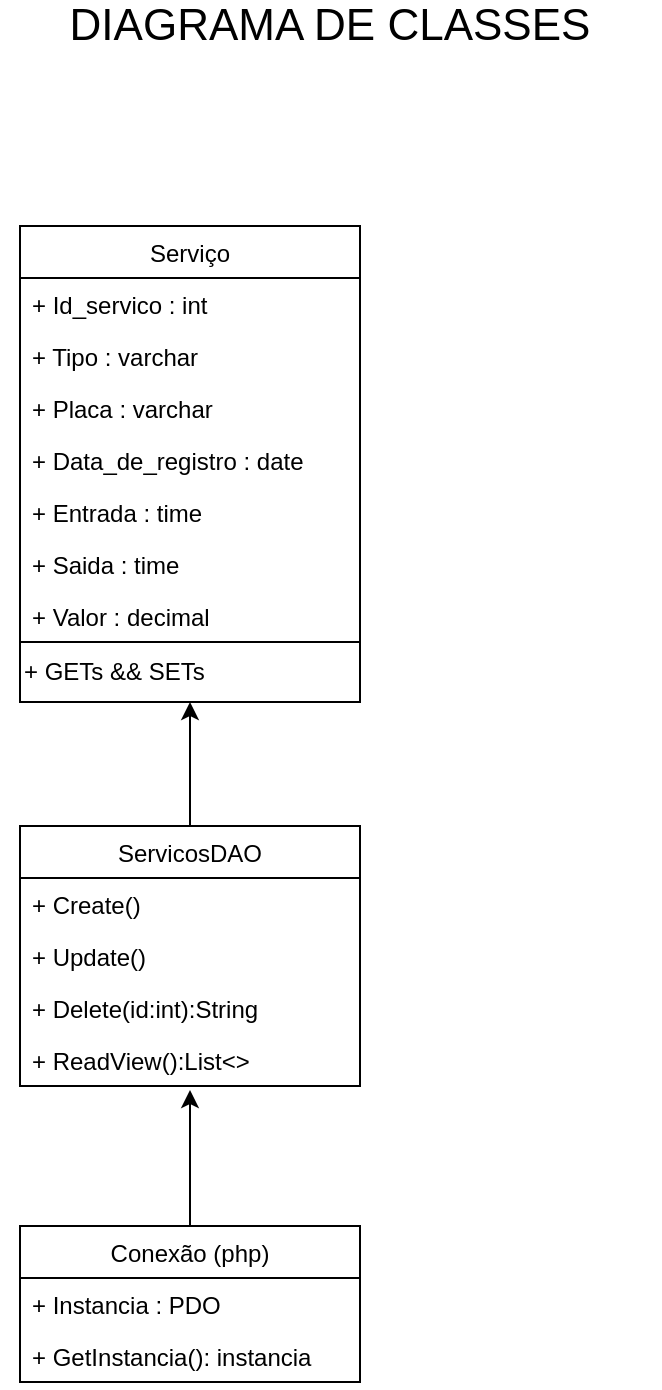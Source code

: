 <mxfile version="14.0.4" type="device"><diagram id="T_OzrwKeE7rdT4wudKMQ" name="Page-1"><mxGraphModel dx="1422" dy="737" grid="1" gridSize="10" guides="1" tooltips="1" connect="1" arrows="1" fold="1" page="1" pageScale="1" pageWidth="827" pageHeight="1169" math="0" shadow="0"><root><mxCell id="0"/><mxCell id="1" parent="0"/><mxCell id="YkXG-5o4-bUU3TbdutUj-1" value="Serviço" style="swimlane;fontStyle=0;childLayout=stackLayout;horizontal=1;startSize=26;fillColor=none;horizontalStack=0;resizeParent=1;resizeParentMax=0;resizeLast=0;collapsible=1;marginBottom=0;" vertex="1" parent="1"><mxGeometry x="110" y="140" width="170" height="208" as="geometry"/></mxCell><mxCell id="YkXG-5o4-bUU3TbdutUj-2" value="+ Id_servico : int" style="text;strokeColor=none;fillColor=none;align=left;verticalAlign=top;spacingLeft=4;spacingRight=4;overflow=hidden;rotatable=0;points=[[0,0.5],[1,0.5]];portConstraint=eastwest;" vertex="1" parent="YkXG-5o4-bUU3TbdutUj-1"><mxGeometry y="26" width="170" height="26" as="geometry"/></mxCell><mxCell id="YkXG-5o4-bUU3TbdutUj-3" value="+ Tipo : varchar" style="text;strokeColor=none;fillColor=none;align=left;verticalAlign=top;spacingLeft=4;spacingRight=4;overflow=hidden;rotatable=0;points=[[0,0.5],[1,0.5]];portConstraint=eastwest;" vertex="1" parent="YkXG-5o4-bUU3TbdutUj-1"><mxGeometry y="52" width="170" height="26" as="geometry"/></mxCell><mxCell id="YkXG-5o4-bUU3TbdutUj-4" value="+ Placa : varchar" style="text;strokeColor=none;fillColor=none;align=left;verticalAlign=top;spacingLeft=4;spacingRight=4;overflow=hidden;rotatable=0;points=[[0,0.5],[1,0.5]];portConstraint=eastwest;" vertex="1" parent="YkXG-5o4-bUU3TbdutUj-1"><mxGeometry y="78" width="170" height="26" as="geometry"/></mxCell><mxCell id="YkXG-5o4-bUU3TbdutUj-5" value="+ Data_de_registro : date" style="text;strokeColor=none;fillColor=none;align=left;verticalAlign=top;spacingLeft=4;spacingRight=4;overflow=hidden;rotatable=0;points=[[0,0.5],[1,0.5]];portConstraint=eastwest;" vertex="1" parent="YkXG-5o4-bUU3TbdutUj-1"><mxGeometry y="104" width="170" height="26" as="geometry"/></mxCell><mxCell id="YkXG-5o4-bUU3TbdutUj-6" value="+ Entrada : time" style="text;strokeColor=none;fillColor=none;align=left;verticalAlign=top;spacingLeft=4;spacingRight=4;overflow=hidden;rotatable=0;points=[[0,0.5],[1,0.5]];portConstraint=eastwest;" vertex="1" parent="YkXG-5o4-bUU3TbdutUj-1"><mxGeometry y="130" width="170" height="26" as="geometry"/></mxCell><mxCell id="YkXG-5o4-bUU3TbdutUj-7" value="+ Saida : time" style="text;strokeColor=none;fillColor=none;align=left;verticalAlign=top;spacingLeft=4;spacingRight=4;overflow=hidden;rotatable=0;points=[[0,0.5],[1,0.5]];portConstraint=eastwest;" vertex="1" parent="YkXG-5o4-bUU3TbdutUj-1"><mxGeometry y="156" width="170" height="26" as="geometry"/></mxCell><mxCell id="YkXG-5o4-bUU3TbdutUj-10" value="+ Valor : decimal" style="text;strokeColor=none;fillColor=none;align=left;verticalAlign=top;spacingLeft=4;spacingRight=4;overflow=hidden;rotatable=0;points=[[0,0.5],[1,0.5]];portConstraint=eastwest;" vertex="1" parent="YkXG-5o4-bUU3TbdutUj-1"><mxGeometry y="182" width="170" height="26" as="geometry"/></mxCell><mxCell id="YkXG-5o4-bUU3TbdutUj-8" value="+ GETs &amp;amp;&amp;amp; SETs" style="rounded=0;whiteSpace=wrap;html=1;align=left;" vertex="1" parent="1"><mxGeometry x="110" y="348" width="170" height="30" as="geometry"/></mxCell><mxCell id="YkXG-5o4-bUU3TbdutUj-11" value="ServicosDAO" style="swimlane;fontStyle=0;childLayout=stackLayout;horizontal=1;startSize=26;fillColor=none;horizontalStack=0;resizeParent=1;resizeParentMax=0;resizeLast=0;collapsible=1;marginBottom=0;" vertex="1" parent="1"><mxGeometry x="110" y="440" width="170" height="130" as="geometry"/></mxCell><mxCell id="YkXG-5o4-bUU3TbdutUj-12" value="+ Create()" style="text;strokeColor=none;fillColor=none;align=left;verticalAlign=top;spacingLeft=4;spacingRight=4;overflow=hidden;rotatable=0;points=[[0,0.5],[1,0.5]];portConstraint=eastwest;" vertex="1" parent="YkXG-5o4-bUU3TbdutUj-11"><mxGeometry y="26" width="170" height="26" as="geometry"/></mxCell><mxCell id="YkXG-5o4-bUU3TbdutUj-13" value="+ Update()" style="text;strokeColor=none;fillColor=none;align=left;verticalAlign=top;spacingLeft=4;spacingRight=4;overflow=hidden;rotatable=0;points=[[0,0.5],[1,0.5]];portConstraint=eastwest;" vertex="1" parent="YkXG-5o4-bUU3TbdutUj-11"><mxGeometry y="52" width="170" height="26" as="geometry"/></mxCell><mxCell id="YkXG-5o4-bUU3TbdutUj-14" value="+ Delete(id:int):String" style="text;strokeColor=none;fillColor=none;align=left;verticalAlign=top;spacingLeft=4;spacingRight=4;overflow=hidden;rotatable=0;points=[[0,0.5],[1,0.5]];portConstraint=eastwest;" vertex="1" parent="YkXG-5o4-bUU3TbdutUj-11"><mxGeometry y="78" width="170" height="26" as="geometry"/></mxCell><mxCell id="YkXG-5o4-bUU3TbdutUj-15" value="+ ReadView():List&lt;&gt;" style="text;strokeColor=none;fillColor=none;align=left;verticalAlign=top;spacingLeft=4;spacingRight=4;overflow=hidden;rotatable=0;points=[[0,0.5],[1,0.5]];portConstraint=eastwest;" vertex="1" parent="YkXG-5o4-bUU3TbdutUj-11"><mxGeometry y="104" width="170" height="26" as="geometry"/></mxCell><mxCell id="YkXG-5o4-bUU3TbdutUj-17" value="" style="endArrow=classic;html=1;exitX=0.5;exitY=0;exitDx=0;exitDy=0;entryX=0.5;entryY=1;entryDx=0;entryDy=0;" edge="1" parent="1" source="YkXG-5o4-bUU3TbdutUj-11" target="YkXG-5o4-bUU3TbdutUj-8"><mxGeometry width="50" height="50" relative="1" as="geometry"><mxPoint x="240" y="420" as="sourcePoint"/><mxPoint x="290" y="370" as="targetPoint"/></mxGeometry></mxCell><mxCell id="YkXG-5o4-bUU3TbdutUj-18" value="Conexão (php)" style="swimlane;fontStyle=0;childLayout=stackLayout;horizontal=1;startSize=26;fillColor=none;horizontalStack=0;resizeParent=1;resizeParentMax=0;resizeLast=0;collapsible=1;marginBottom=0;" vertex="1" parent="1"><mxGeometry x="110" y="640" width="170" height="78" as="geometry"/></mxCell><mxCell id="YkXG-5o4-bUU3TbdutUj-19" value="+ Instancia : PDO" style="text;strokeColor=none;fillColor=none;align=left;verticalAlign=top;spacingLeft=4;spacingRight=4;overflow=hidden;rotatable=0;points=[[0,0.5],[1,0.5]];portConstraint=eastwest;" vertex="1" parent="YkXG-5o4-bUU3TbdutUj-18"><mxGeometry y="26" width="170" height="26" as="geometry"/></mxCell><mxCell id="YkXG-5o4-bUU3TbdutUj-20" value="+ GetInstancia(): instancia" style="text;strokeColor=none;fillColor=none;align=left;verticalAlign=top;spacingLeft=4;spacingRight=4;overflow=hidden;rotatable=0;points=[[0,0.5],[1,0.5]];portConstraint=eastwest;" vertex="1" parent="YkXG-5o4-bUU3TbdutUj-18"><mxGeometry y="52" width="170" height="26" as="geometry"/></mxCell><mxCell id="YkXG-5o4-bUU3TbdutUj-22" value="" style="endArrow=classic;html=1;exitX=0.5;exitY=0;exitDx=0;exitDy=0;entryX=0.5;entryY=1.077;entryDx=0;entryDy=0;entryPerimeter=0;" edge="1" parent="1" source="YkXG-5o4-bUU3TbdutUj-18" target="YkXG-5o4-bUU3TbdutUj-15"><mxGeometry width="50" height="50" relative="1" as="geometry"><mxPoint x="240" y="720" as="sourcePoint"/><mxPoint x="290" y="670" as="targetPoint"/></mxGeometry></mxCell><mxCell id="YkXG-5o4-bUU3TbdutUj-23" value="&lt;font style=&quot;font-size: 22px&quot;&gt;DIAGRAMA DE CLASSES&lt;/font&gt;" style="text;html=1;strokeColor=none;fillColor=none;align=center;verticalAlign=middle;whiteSpace=wrap;rounded=0;" vertex="1" parent="1"><mxGeometry x="100" y="30" width="330" height="20" as="geometry"/></mxCell></root></mxGraphModel></diagram></mxfile>